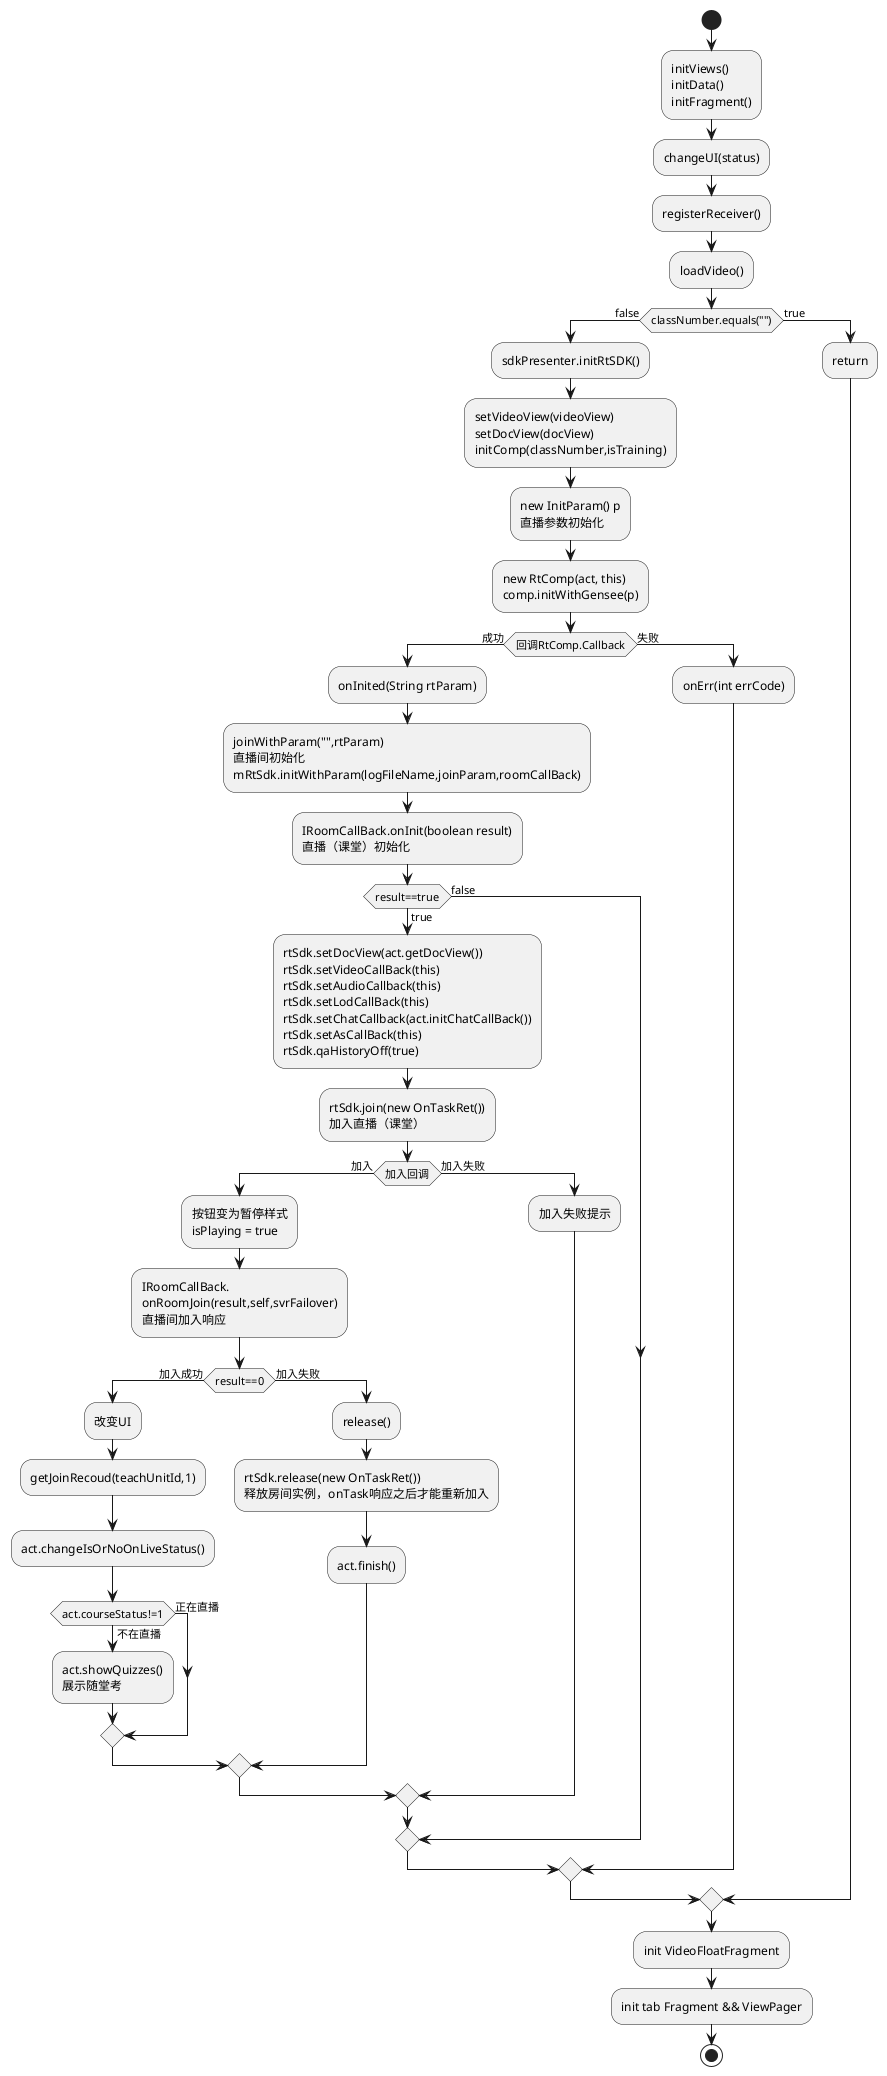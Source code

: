 @startuml
start
:initViews()
initData()
initFragment();
:changeUI(status);
:registerReceiver();
:loadVideo();
if(classNumber.equals("")) then(false)
    :sdkPresenter.initRtSDK();
    :setVideoView(videoView)
    setDocView(docView)
    initComp(classNumber,isTraining);
    :new InitParam() p
    直播参数初始化;
    :new RtComp(act, this)
    comp.initWithGensee(p);
    if(回调RtComp.Callback) then(成功)
        :onInited(String rtParam);
        :joinWithParam("",rtParam)
        直播间初始化
        mRtSdk.initWithParam(logFileName,joinParam,roomCallBack);
        :IRoomCallBack.onInit(boolean result)
        直播（课堂）初始化;
        if(result==true)then(true)
        :rtSdk.setDocView(act.getDocView())
        rtSdk.setVideoCallBack(this)
        rtSdk.setAudioCallback(this)
        rtSdk.setLodCallBack(this)
        rtSdk.setChatCallback(act.initChatCallBack())
        rtSdk.setAsCallBack(this)
        rtSdk.qaHistoryOff(true);
        :rtSdk.join(new OnTaskRet())
        加入直播（课堂）;
        if(加入回调)then(加入)
        :按钮变为暂停样式
        isPlaying = true;
        :IRoomCallBack.
        onRoomJoin(result,self,svrFailover)
        直播间加入响应;
        if(result==0)then(加入成功)
            :改变UI;
            :getJoinRecoud(teachUnitId,1);
            :act.changeIsOrNoOnLiveStatus();
            if(act.courseStatus!=1)then(不在直播)
                :act.showQuizzes()
                展示随堂考;
            else(正在直播)
            endif
        else(加入失败)
            :release();
            :rtSdk.release(new OnTaskRet())
            释放房间实例，onTask响应之后才能重新加入;
            :act.finish();
        endif
        else(加入失败)
        :加入失败提示;
        endif
        else(false)
        endif
    else(失败)
        :onErr(int errCode);
    endif
else(true)
    :return;
endif
:init VideoFloatFragment;
:init tab Fragment && ViewPager;


stop
@enduml